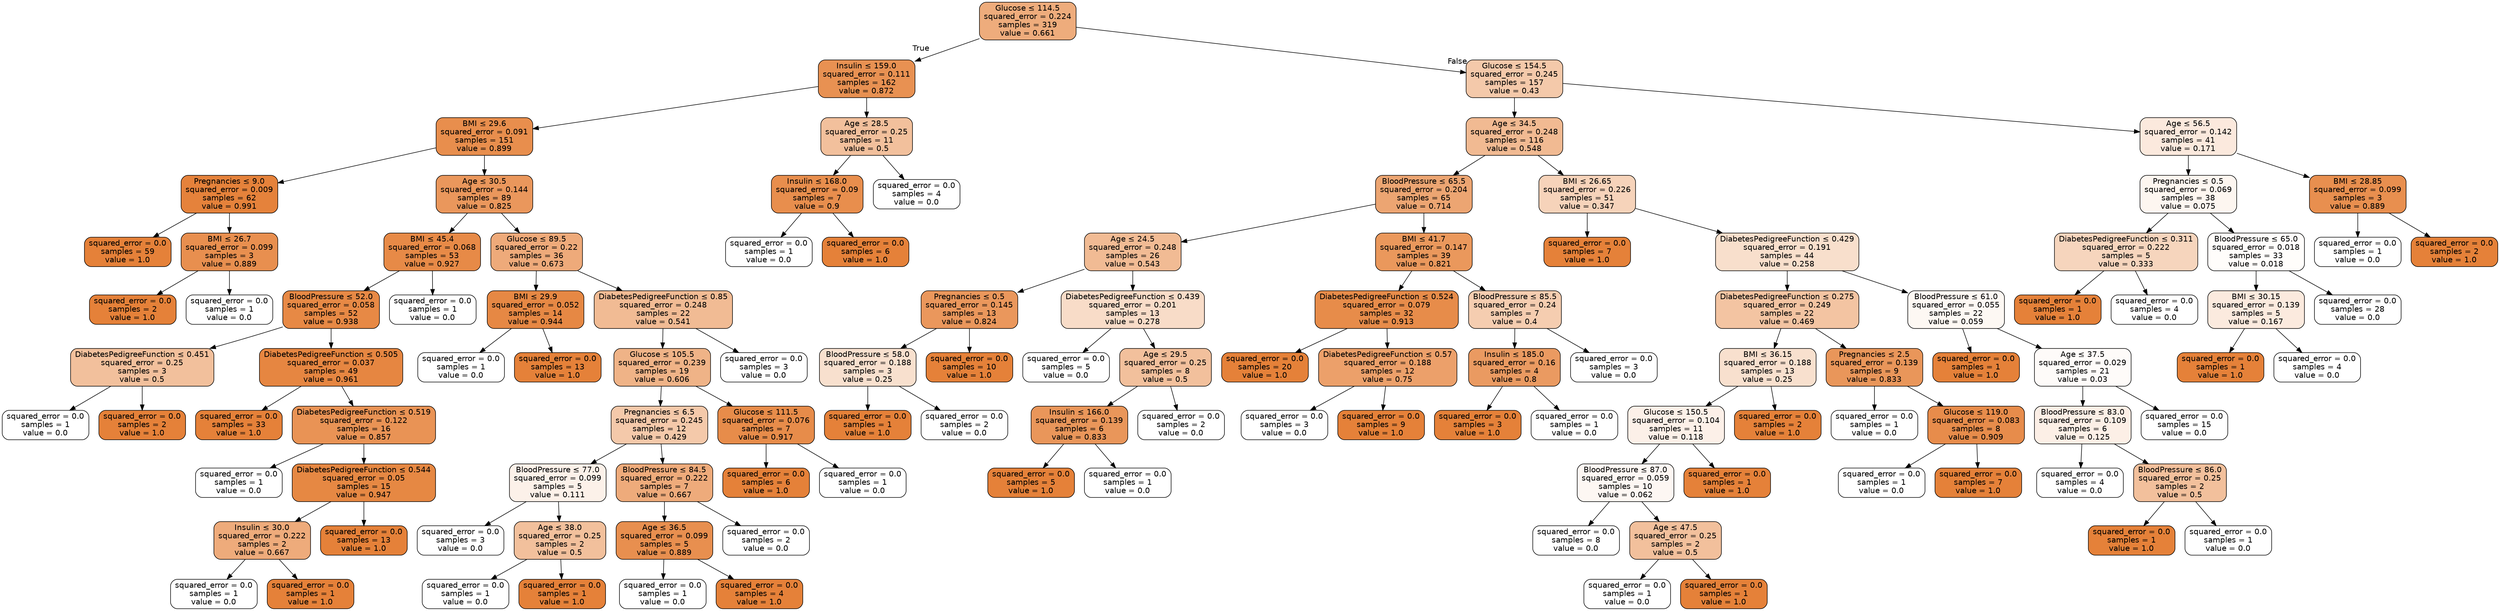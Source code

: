 digraph Tree {
node [shape=box, style="filled, rounded", color="black", fontname="helvetica"] ;
edge [fontname="helvetica"] ;
0 [label=<Glucose &le; 114.5<br/>squared_error = 0.224<br/>samples = 319<br/>value = 0.661>, fillcolor="#eeac7c"] ;
1 [label=<Insulin &le; 159.0<br/>squared_error = 0.111<br/>samples = 162<br/>value = 0.872>, fillcolor="#e89152"] ;
0 -> 1 [labeldistance=2.5, labelangle=45, headlabel="True"] ;
2 [label=<BMI &le; 29.6<br/>squared_error = 0.091<br/>samples = 151<br/>value = 0.899>, fillcolor="#e88e4d"] ;
1 -> 2 ;
3 [label=<Pregnancies &le; 9.0<br/>squared_error = 0.009<br/>samples = 62<br/>value = 0.991>, fillcolor="#e5823b"] ;
2 -> 3 ;
4 [label=<squared_error = 0.0<br/>samples = 59<br/>value = 1.0>, fillcolor="#e58139"] ;
3 -> 4 ;
5 [label=<BMI &le; 26.7<br/>squared_error = 0.099<br/>samples = 3<br/>value = 0.889>, fillcolor="#e88f4f"] ;
3 -> 5 ;
6 [label=<squared_error = 0.0<br/>samples = 2<br/>value = 1.0>, fillcolor="#e58139"] ;
5 -> 6 ;
7 [label=<squared_error = 0.0<br/>samples = 1<br/>value = 0.0>, fillcolor="#ffffff"] ;
5 -> 7 ;
8 [label=<Age &le; 30.5<br/>squared_error = 0.144<br/>samples = 89<br/>value = 0.825>, fillcolor="#ea975c"] ;
2 -> 8 ;
9 [label=<BMI &le; 45.4<br/>squared_error = 0.068<br/>samples = 53<br/>value = 0.927>, fillcolor="#e78a47"] ;
8 -> 9 ;
10 [label=<BloodPressure &le; 52.0<br/>squared_error = 0.058<br/>samples = 52<br/>value = 0.938>, fillcolor="#e78945"] ;
9 -> 10 ;
11 [label=<DiabetesPedigreeFunction &le; 0.451<br/>squared_error = 0.25<br/>samples = 3<br/>value = 0.5>, fillcolor="#f2c09c"] ;
10 -> 11 ;
12 [label=<squared_error = 0.0<br/>samples = 1<br/>value = 0.0>, fillcolor="#ffffff"] ;
11 -> 12 ;
13 [label=<squared_error = 0.0<br/>samples = 2<br/>value = 1.0>, fillcolor="#e58139"] ;
11 -> 13 ;
14 [label=<DiabetesPedigreeFunction &le; 0.505<br/>squared_error = 0.037<br/>samples = 49<br/>value = 0.961>, fillcolor="#e68641"] ;
10 -> 14 ;
15 [label=<squared_error = 0.0<br/>samples = 33<br/>value = 1.0>, fillcolor="#e58139"] ;
14 -> 15 ;
16 [label=<DiabetesPedigreeFunction &le; 0.519<br/>squared_error = 0.122<br/>samples = 16<br/>value = 0.857>, fillcolor="#e99355"] ;
14 -> 16 ;
17 [label=<squared_error = 0.0<br/>samples = 1<br/>value = 0.0>, fillcolor="#ffffff"] ;
16 -> 17 ;
18 [label=<DiabetesPedigreeFunction &le; 0.544<br/>squared_error = 0.05<br/>samples = 15<br/>value = 0.947>, fillcolor="#e68843"] ;
16 -> 18 ;
19 [label=<Insulin &le; 30.0<br/>squared_error = 0.222<br/>samples = 2<br/>value = 0.667>, fillcolor="#eeab7b"] ;
18 -> 19 ;
20 [label=<squared_error = 0.0<br/>samples = 1<br/>value = 0.0>, fillcolor="#ffffff"] ;
19 -> 20 ;
21 [label=<squared_error = 0.0<br/>samples = 1<br/>value = 1.0>, fillcolor="#e58139"] ;
19 -> 21 ;
22 [label=<squared_error = 0.0<br/>samples = 13<br/>value = 1.0>, fillcolor="#e58139"] ;
18 -> 22 ;
23 [label=<squared_error = 0.0<br/>samples = 1<br/>value = 0.0>, fillcolor="#ffffff"] ;
9 -> 23 ;
24 [label=<Glucose &le; 89.5<br/>squared_error = 0.22<br/>samples = 36<br/>value = 0.673>, fillcolor="#eeaa7a"] ;
8 -> 24 ;
25 [label=<BMI &le; 29.9<br/>squared_error = 0.052<br/>samples = 14<br/>value = 0.944>, fillcolor="#e68844"] ;
24 -> 25 ;
26 [label=<squared_error = 0.0<br/>samples = 1<br/>value = 0.0>, fillcolor="#ffffff"] ;
25 -> 26 ;
27 [label=<squared_error = 0.0<br/>samples = 13<br/>value = 1.0>, fillcolor="#e58139"] ;
25 -> 27 ;
28 [label=<DiabetesPedigreeFunction &le; 0.85<br/>squared_error = 0.248<br/>samples = 22<br/>value = 0.541>, fillcolor="#f1bb94"] ;
24 -> 28 ;
29 [label=<Glucose &le; 105.5<br/>squared_error = 0.239<br/>samples = 19<br/>value = 0.606>, fillcolor="#efb387"] ;
28 -> 29 ;
30 [label=<Pregnancies &le; 6.5<br/>squared_error = 0.245<br/>samples = 12<br/>value = 0.429>, fillcolor="#f4c9aa"] ;
29 -> 30 ;
31 [label=<BloodPressure &le; 77.0<br/>squared_error = 0.099<br/>samples = 5<br/>value = 0.111>, fillcolor="#fcf1e9"] ;
30 -> 31 ;
32 [label=<squared_error = 0.0<br/>samples = 3<br/>value = 0.0>, fillcolor="#ffffff"] ;
31 -> 32 ;
33 [label=<Age &le; 38.0<br/>squared_error = 0.25<br/>samples = 2<br/>value = 0.5>, fillcolor="#f2c09c"] ;
31 -> 33 ;
34 [label=<squared_error = 0.0<br/>samples = 1<br/>value = 0.0>, fillcolor="#ffffff"] ;
33 -> 34 ;
35 [label=<squared_error = 0.0<br/>samples = 1<br/>value = 1.0>, fillcolor="#e58139"] ;
33 -> 35 ;
36 [label=<BloodPressure &le; 84.5<br/>squared_error = 0.222<br/>samples = 7<br/>value = 0.667>, fillcolor="#eeab7b"] ;
30 -> 36 ;
37 [label=<Age &le; 36.5<br/>squared_error = 0.099<br/>samples = 5<br/>value = 0.889>, fillcolor="#e88f4f"] ;
36 -> 37 ;
38 [label=<squared_error = 0.0<br/>samples = 1<br/>value = 0.0>, fillcolor="#ffffff"] ;
37 -> 38 ;
39 [label=<squared_error = 0.0<br/>samples = 4<br/>value = 1.0>, fillcolor="#e58139"] ;
37 -> 39 ;
40 [label=<squared_error = 0.0<br/>samples = 2<br/>value = 0.0>, fillcolor="#ffffff"] ;
36 -> 40 ;
41 [label=<Glucose &le; 111.5<br/>squared_error = 0.076<br/>samples = 7<br/>value = 0.917>, fillcolor="#e78c4a"] ;
29 -> 41 ;
42 [label=<squared_error = 0.0<br/>samples = 6<br/>value = 1.0>, fillcolor="#e58139"] ;
41 -> 42 ;
43 [label=<squared_error = 0.0<br/>samples = 1<br/>value = 0.0>, fillcolor="#ffffff"] ;
41 -> 43 ;
44 [label=<squared_error = 0.0<br/>samples = 3<br/>value = 0.0>, fillcolor="#ffffff"] ;
28 -> 44 ;
45 [label=<Age &le; 28.5<br/>squared_error = 0.25<br/>samples = 11<br/>value = 0.5>, fillcolor="#f2c09c"] ;
1 -> 45 ;
46 [label=<Insulin &le; 168.0<br/>squared_error = 0.09<br/>samples = 7<br/>value = 0.9>, fillcolor="#e88e4d"] ;
45 -> 46 ;
47 [label=<squared_error = 0.0<br/>samples = 1<br/>value = 0.0>, fillcolor="#ffffff"] ;
46 -> 47 ;
48 [label=<squared_error = 0.0<br/>samples = 6<br/>value = 1.0>, fillcolor="#e58139"] ;
46 -> 48 ;
49 [label=<squared_error = 0.0<br/>samples = 4<br/>value = 0.0>, fillcolor="#ffffff"] ;
45 -> 49 ;
50 [label=<Glucose &le; 154.5<br/>squared_error = 0.245<br/>samples = 157<br/>value = 0.43>, fillcolor="#f4c9aa"] ;
0 -> 50 [labeldistance=2.5, labelangle=-45, headlabel="False"] ;
51 [label=<Age &le; 34.5<br/>squared_error = 0.248<br/>samples = 116<br/>value = 0.548>, fillcolor="#f1ba92"] ;
50 -> 51 ;
52 [label=<BloodPressure &le; 65.5<br/>squared_error = 0.204<br/>samples = 65<br/>value = 0.714>, fillcolor="#eca572"] ;
51 -> 52 ;
53 [label=<Age &le; 24.5<br/>squared_error = 0.248<br/>samples = 26<br/>value = 0.543>, fillcolor="#f1bb94"] ;
52 -> 53 ;
54 [label=<Pregnancies &le; 0.5<br/>squared_error = 0.145<br/>samples = 13<br/>value = 0.824>, fillcolor="#ea975c"] ;
53 -> 54 ;
55 [label=<BloodPressure &le; 58.0<br/>squared_error = 0.188<br/>samples = 3<br/>value = 0.25>, fillcolor="#f8e0ce"] ;
54 -> 55 ;
56 [label=<squared_error = 0.0<br/>samples = 1<br/>value = 1.0>, fillcolor="#e58139"] ;
55 -> 56 ;
57 [label=<squared_error = 0.0<br/>samples = 2<br/>value = 0.0>, fillcolor="#ffffff"] ;
55 -> 57 ;
58 [label=<squared_error = 0.0<br/>samples = 10<br/>value = 1.0>, fillcolor="#e58139"] ;
54 -> 58 ;
59 [label=<DiabetesPedigreeFunction &le; 0.439<br/>squared_error = 0.201<br/>samples = 13<br/>value = 0.278>, fillcolor="#f8dcc8"] ;
53 -> 59 ;
60 [label=<squared_error = 0.0<br/>samples = 5<br/>value = 0.0>, fillcolor="#ffffff"] ;
59 -> 60 ;
61 [label=<Age &le; 29.5<br/>squared_error = 0.25<br/>samples = 8<br/>value = 0.5>, fillcolor="#f2c09c"] ;
59 -> 61 ;
62 [label=<Insulin &le; 166.0<br/>squared_error = 0.139<br/>samples = 6<br/>value = 0.833>, fillcolor="#e9965a"] ;
61 -> 62 ;
63 [label=<squared_error = 0.0<br/>samples = 5<br/>value = 1.0>, fillcolor="#e58139"] ;
62 -> 63 ;
64 [label=<squared_error = 0.0<br/>samples = 1<br/>value = 0.0>, fillcolor="#ffffff"] ;
62 -> 64 ;
65 [label=<squared_error = 0.0<br/>samples = 2<br/>value = 0.0>, fillcolor="#ffffff"] ;
61 -> 65 ;
66 [label=<BMI &le; 41.7<br/>squared_error = 0.147<br/>samples = 39<br/>value = 0.821>, fillcolor="#ea985c"] ;
52 -> 66 ;
67 [label=<DiabetesPedigreeFunction &le; 0.524<br/>squared_error = 0.079<br/>samples = 32<br/>value = 0.913>, fillcolor="#e78c4a"] ;
66 -> 67 ;
68 [label=<squared_error = 0.0<br/>samples = 20<br/>value = 1.0>, fillcolor="#e58139"] ;
67 -> 68 ;
69 [label=<DiabetesPedigreeFunction &le; 0.57<br/>squared_error = 0.188<br/>samples = 12<br/>value = 0.75>, fillcolor="#eca06a"] ;
67 -> 69 ;
70 [label=<squared_error = 0.0<br/>samples = 3<br/>value = 0.0>, fillcolor="#ffffff"] ;
69 -> 70 ;
71 [label=<squared_error = 0.0<br/>samples = 9<br/>value = 1.0>, fillcolor="#e58139"] ;
69 -> 71 ;
72 [label=<BloodPressure &le; 85.5<br/>squared_error = 0.24<br/>samples = 7<br/>value = 0.4>, fillcolor="#f5cdb0"] ;
66 -> 72 ;
73 [label=<Insulin &le; 185.0<br/>squared_error = 0.16<br/>samples = 4<br/>value = 0.8>, fillcolor="#ea9a61"] ;
72 -> 73 ;
74 [label=<squared_error = 0.0<br/>samples = 3<br/>value = 1.0>, fillcolor="#e58139"] ;
73 -> 74 ;
75 [label=<squared_error = 0.0<br/>samples = 1<br/>value = 0.0>, fillcolor="#ffffff"] ;
73 -> 75 ;
76 [label=<squared_error = 0.0<br/>samples = 3<br/>value = 0.0>, fillcolor="#ffffff"] ;
72 -> 76 ;
77 [label=<BMI &le; 26.65<br/>squared_error = 0.226<br/>samples = 51<br/>value = 0.347>, fillcolor="#f6d3ba"] ;
51 -> 77 ;
78 [label=<squared_error = 0.0<br/>samples = 7<br/>value = 1.0>, fillcolor="#e58139"] ;
77 -> 78 ;
79 [label=<DiabetesPedigreeFunction &le; 0.429<br/>squared_error = 0.191<br/>samples = 44<br/>value = 0.258>, fillcolor="#f8dfcc"] ;
77 -> 79 ;
80 [label=<DiabetesPedigreeFunction &le; 0.275<br/>squared_error = 0.249<br/>samples = 22<br/>value = 0.469>, fillcolor="#f3c4a2"] ;
79 -> 80 ;
81 [label=<BMI &le; 36.15<br/>squared_error = 0.188<br/>samples = 13<br/>value = 0.25>, fillcolor="#f8e0ce"] ;
80 -> 81 ;
82 [label=<Glucose &le; 150.5<br/>squared_error = 0.104<br/>samples = 11<br/>value = 0.118>, fillcolor="#fcf0e8"] ;
81 -> 82 ;
83 [label=<BloodPressure &le; 87.0<br/>squared_error = 0.059<br/>samples = 10<br/>value = 0.062>, fillcolor="#fdf7f3"] ;
82 -> 83 ;
84 [label=<squared_error = 0.0<br/>samples = 8<br/>value = 0.0>, fillcolor="#ffffff"] ;
83 -> 84 ;
85 [label=<Age &le; 47.5<br/>squared_error = 0.25<br/>samples = 2<br/>value = 0.5>, fillcolor="#f2c09c"] ;
83 -> 85 ;
86 [label=<squared_error = 0.0<br/>samples = 1<br/>value = 0.0>, fillcolor="#ffffff"] ;
85 -> 86 ;
87 [label=<squared_error = 0.0<br/>samples = 1<br/>value = 1.0>, fillcolor="#e58139"] ;
85 -> 87 ;
88 [label=<squared_error = 0.0<br/>samples = 1<br/>value = 1.0>, fillcolor="#e58139"] ;
82 -> 88 ;
89 [label=<squared_error = 0.0<br/>samples = 2<br/>value = 1.0>, fillcolor="#e58139"] ;
81 -> 89 ;
90 [label=<Pregnancies &le; 2.5<br/>squared_error = 0.139<br/>samples = 9<br/>value = 0.833>, fillcolor="#e9965a"] ;
80 -> 90 ;
91 [label=<squared_error = 0.0<br/>samples = 1<br/>value = 0.0>, fillcolor="#ffffff"] ;
90 -> 91 ;
92 [label=<Glucose &le; 119.0<br/>squared_error = 0.083<br/>samples = 8<br/>value = 0.909>, fillcolor="#e78c4b"] ;
90 -> 92 ;
93 [label=<squared_error = 0.0<br/>samples = 1<br/>value = 0.0>, fillcolor="#ffffff"] ;
92 -> 93 ;
94 [label=<squared_error = 0.0<br/>samples = 7<br/>value = 1.0>, fillcolor="#e58139"] ;
92 -> 94 ;
95 [label=<BloodPressure &le; 61.0<br/>squared_error = 0.055<br/>samples = 22<br/>value = 0.059>, fillcolor="#fdf8f3"] ;
79 -> 95 ;
96 [label=<squared_error = 0.0<br/>samples = 1<br/>value = 1.0>, fillcolor="#e58139"] ;
95 -> 96 ;
97 [label=<Age &le; 37.5<br/>squared_error = 0.029<br/>samples = 21<br/>value = 0.03>, fillcolor="#fefbf9"] ;
95 -> 97 ;
98 [label=<BloodPressure &le; 83.0<br/>squared_error = 0.109<br/>samples = 6<br/>value = 0.125>, fillcolor="#fcefe6"] ;
97 -> 98 ;
99 [label=<squared_error = 0.0<br/>samples = 4<br/>value = 0.0>, fillcolor="#ffffff"] ;
98 -> 99 ;
100 [label=<BloodPressure &le; 86.0<br/>squared_error = 0.25<br/>samples = 2<br/>value = 0.5>, fillcolor="#f2c09c"] ;
98 -> 100 ;
101 [label=<squared_error = 0.0<br/>samples = 1<br/>value = 1.0>, fillcolor="#e58139"] ;
100 -> 101 ;
102 [label=<squared_error = 0.0<br/>samples = 1<br/>value = 0.0>, fillcolor="#ffffff"] ;
100 -> 102 ;
103 [label=<squared_error = 0.0<br/>samples = 15<br/>value = 0.0>, fillcolor="#ffffff"] ;
97 -> 103 ;
104 [label=<Age &le; 56.5<br/>squared_error = 0.142<br/>samples = 41<br/>value = 0.171>, fillcolor="#fbe9dd"] ;
50 -> 104 ;
105 [label=<Pregnancies &le; 0.5<br/>squared_error = 0.069<br/>samples = 38<br/>value = 0.075>, fillcolor="#fdf6f0"] ;
104 -> 105 ;
106 [label=<DiabetesPedigreeFunction &le; 0.311<br/>squared_error = 0.222<br/>samples = 5<br/>value = 0.333>, fillcolor="#f6d5bd"] ;
105 -> 106 ;
107 [label=<squared_error = 0.0<br/>samples = 1<br/>value = 1.0>, fillcolor="#e58139"] ;
106 -> 107 ;
108 [label=<squared_error = 0.0<br/>samples = 4<br/>value = 0.0>, fillcolor="#ffffff"] ;
106 -> 108 ;
109 [label=<BloodPressure &le; 65.0<br/>squared_error = 0.018<br/>samples = 33<br/>value = 0.018>, fillcolor="#fffdfb"] ;
105 -> 109 ;
110 [label=<BMI &le; 30.15<br/>squared_error = 0.139<br/>samples = 5<br/>value = 0.167>, fillcolor="#fbeade"] ;
109 -> 110 ;
111 [label=<squared_error = 0.0<br/>samples = 1<br/>value = 1.0>, fillcolor="#e58139"] ;
110 -> 111 ;
112 [label=<squared_error = 0.0<br/>samples = 4<br/>value = 0.0>, fillcolor="#ffffff"] ;
110 -> 112 ;
113 [label=<squared_error = 0.0<br/>samples = 28<br/>value = 0.0>, fillcolor="#ffffff"] ;
109 -> 113 ;
114 [label=<BMI &le; 28.85<br/>squared_error = 0.099<br/>samples = 3<br/>value = 0.889>, fillcolor="#e88f4f"] ;
104 -> 114 ;
115 [label=<squared_error = 0.0<br/>samples = 1<br/>value = 0.0>, fillcolor="#ffffff"] ;
114 -> 115 ;
116 [label=<squared_error = 0.0<br/>samples = 2<br/>value = 1.0>, fillcolor="#e58139"] ;
114 -> 116 ;
}